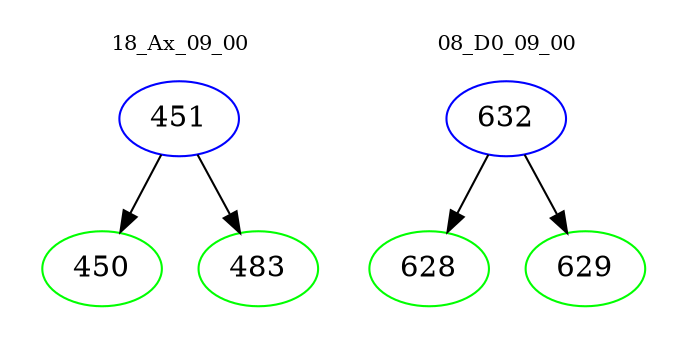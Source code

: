 digraph{
subgraph cluster_0 {
color = white
label = "18_Ax_09_00";
fontsize=10;
T0_451 [label="451", color="blue"]
T0_451 -> T0_450 [color="black"]
T0_450 [label="450", color="green"]
T0_451 -> T0_483 [color="black"]
T0_483 [label="483", color="green"]
}
subgraph cluster_1 {
color = white
label = "08_D0_09_00";
fontsize=10;
T1_632 [label="632", color="blue"]
T1_632 -> T1_628 [color="black"]
T1_628 [label="628", color="green"]
T1_632 -> T1_629 [color="black"]
T1_629 [label="629", color="green"]
}
}
